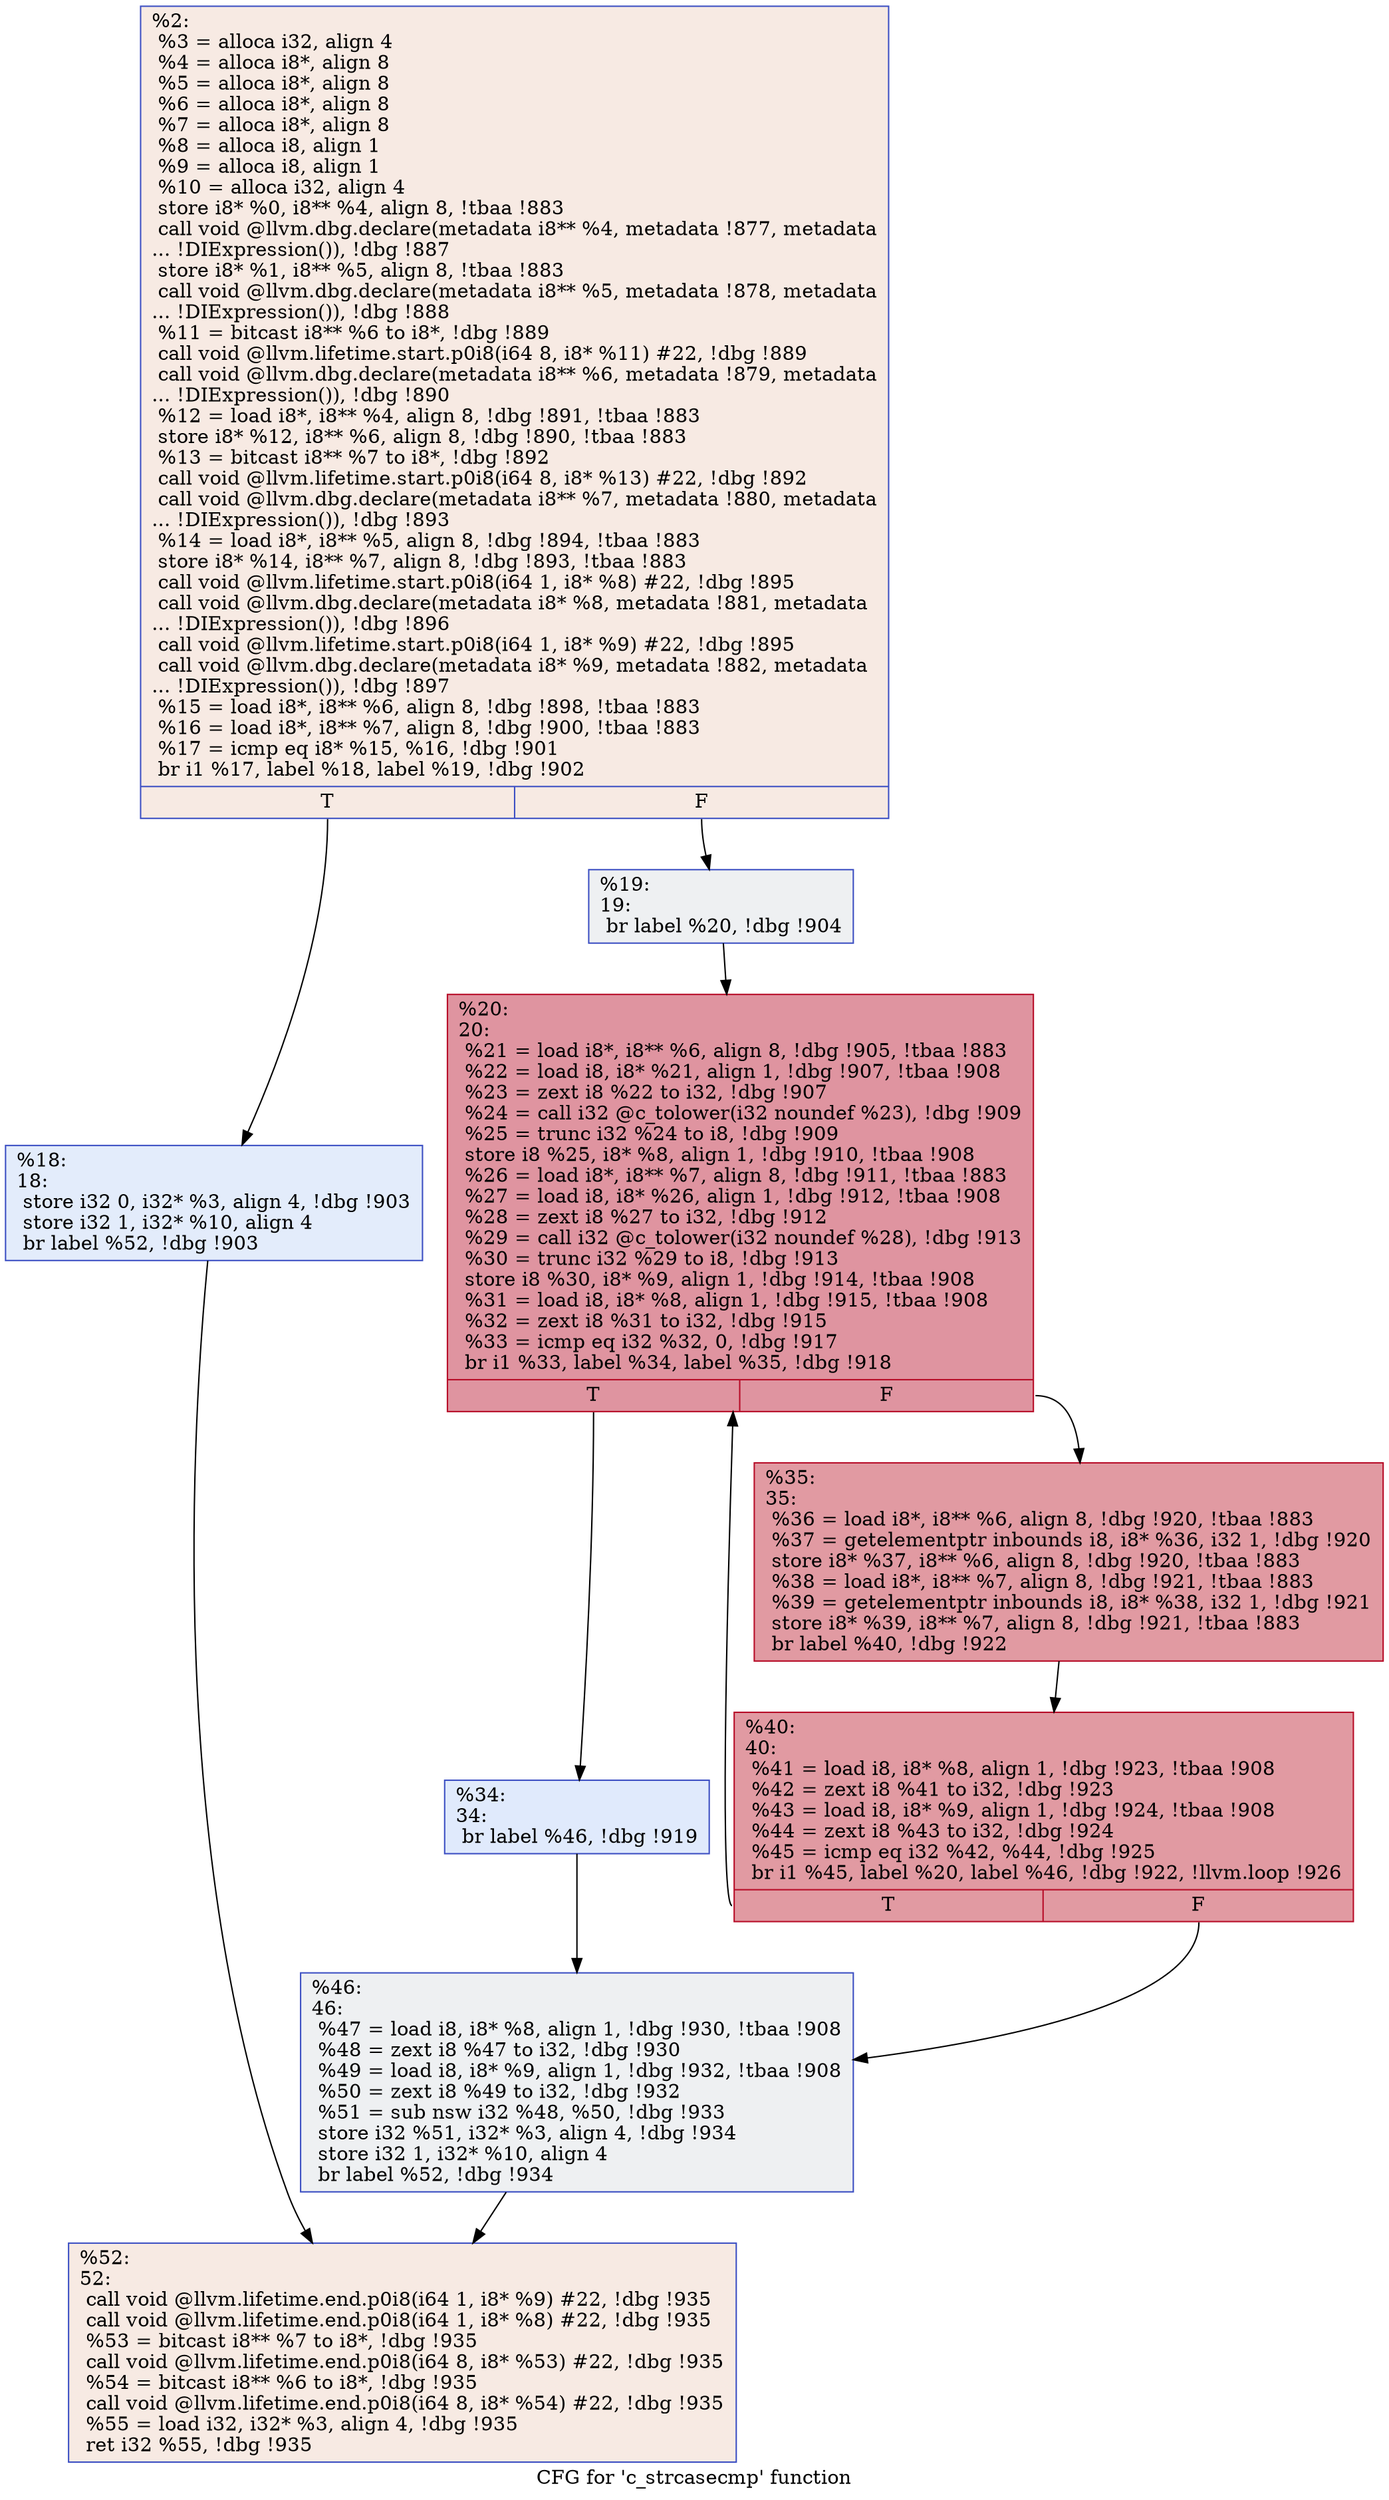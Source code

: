 digraph "CFG for 'c_strcasecmp' function" {
	label="CFG for 'c_strcasecmp' function";

	Node0x14d1080 [shape=record,color="#3d50c3ff", style=filled, fillcolor="#eed0c070",label="{%2:\l  %3 = alloca i32, align 4\l  %4 = alloca i8*, align 8\l  %5 = alloca i8*, align 8\l  %6 = alloca i8*, align 8\l  %7 = alloca i8*, align 8\l  %8 = alloca i8, align 1\l  %9 = alloca i8, align 1\l  %10 = alloca i32, align 4\l  store i8* %0, i8** %4, align 8, !tbaa !883\l  call void @llvm.dbg.declare(metadata i8** %4, metadata !877, metadata\l... !DIExpression()), !dbg !887\l  store i8* %1, i8** %5, align 8, !tbaa !883\l  call void @llvm.dbg.declare(metadata i8** %5, metadata !878, metadata\l... !DIExpression()), !dbg !888\l  %11 = bitcast i8** %6 to i8*, !dbg !889\l  call void @llvm.lifetime.start.p0i8(i64 8, i8* %11) #22, !dbg !889\l  call void @llvm.dbg.declare(metadata i8** %6, metadata !879, metadata\l... !DIExpression()), !dbg !890\l  %12 = load i8*, i8** %4, align 8, !dbg !891, !tbaa !883\l  store i8* %12, i8** %6, align 8, !dbg !890, !tbaa !883\l  %13 = bitcast i8** %7 to i8*, !dbg !892\l  call void @llvm.lifetime.start.p0i8(i64 8, i8* %13) #22, !dbg !892\l  call void @llvm.dbg.declare(metadata i8** %7, metadata !880, metadata\l... !DIExpression()), !dbg !893\l  %14 = load i8*, i8** %5, align 8, !dbg !894, !tbaa !883\l  store i8* %14, i8** %7, align 8, !dbg !893, !tbaa !883\l  call void @llvm.lifetime.start.p0i8(i64 1, i8* %8) #22, !dbg !895\l  call void @llvm.dbg.declare(metadata i8* %8, metadata !881, metadata\l... !DIExpression()), !dbg !896\l  call void @llvm.lifetime.start.p0i8(i64 1, i8* %9) #22, !dbg !895\l  call void @llvm.dbg.declare(metadata i8* %9, metadata !882, metadata\l... !DIExpression()), !dbg !897\l  %15 = load i8*, i8** %6, align 8, !dbg !898, !tbaa !883\l  %16 = load i8*, i8** %7, align 8, !dbg !900, !tbaa !883\l  %17 = icmp eq i8* %15, %16, !dbg !901\l  br i1 %17, label %18, label %19, !dbg !902\l|{<s0>T|<s1>F}}"];
	Node0x14d1080:s0 -> Node0x14d10d0;
	Node0x14d1080:s1 -> Node0x14d1120;
	Node0x14d10d0 [shape=record,color="#3d50c3ff", style=filled, fillcolor="#bfd3f670",label="{%18:\l18:                                               \l  store i32 0, i32* %3, align 4, !dbg !903\l  store i32 1, i32* %10, align 4\l  br label %52, !dbg !903\l}"];
	Node0x14d10d0 -> Node0x14d1300;
	Node0x14d1120 [shape=record,color="#3d50c3ff", style=filled, fillcolor="#d9dce170",label="{%19:\l19:                                               \l  br label %20, !dbg !904\l}"];
	Node0x14d1120 -> Node0x14d1170;
	Node0x14d1170 [shape=record,color="#b70d28ff", style=filled, fillcolor="#b70d2870",label="{%20:\l20:                                               \l  %21 = load i8*, i8** %6, align 8, !dbg !905, !tbaa !883\l  %22 = load i8, i8* %21, align 1, !dbg !907, !tbaa !908\l  %23 = zext i8 %22 to i32, !dbg !907\l  %24 = call i32 @c_tolower(i32 noundef %23), !dbg !909\l  %25 = trunc i32 %24 to i8, !dbg !909\l  store i8 %25, i8* %8, align 1, !dbg !910, !tbaa !908\l  %26 = load i8*, i8** %7, align 8, !dbg !911, !tbaa !883\l  %27 = load i8, i8* %26, align 1, !dbg !912, !tbaa !908\l  %28 = zext i8 %27 to i32, !dbg !912\l  %29 = call i32 @c_tolower(i32 noundef %28), !dbg !913\l  %30 = trunc i32 %29 to i8, !dbg !913\l  store i8 %30, i8* %9, align 1, !dbg !914, !tbaa !908\l  %31 = load i8, i8* %8, align 1, !dbg !915, !tbaa !908\l  %32 = zext i8 %31 to i32, !dbg !915\l  %33 = icmp eq i32 %32, 0, !dbg !917\l  br i1 %33, label %34, label %35, !dbg !918\l|{<s0>T|<s1>F}}"];
	Node0x14d1170:s0 -> Node0x14d11c0;
	Node0x14d1170:s1 -> Node0x14d1210;
	Node0x14d11c0 [shape=record,color="#3d50c3ff", style=filled, fillcolor="#b9d0f970",label="{%34:\l34:                                               \l  br label %46, !dbg !919\l}"];
	Node0x14d11c0 -> Node0x14d12b0;
	Node0x14d1210 [shape=record,color="#b70d28ff", style=filled, fillcolor="#bb1b2c70",label="{%35:\l35:                                               \l  %36 = load i8*, i8** %6, align 8, !dbg !920, !tbaa !883\l  %37 = getelementptr inbounds i8, i8* %36, i32 1, !dbg !920\l  store i8* %37, i8** %6, align 8, !dbg !920, !tbaa !883\l  %38 = load i8*, i8** %7, align 8, !dbg !921, !tbaa !883\l  %39 = getelementptr inbounds i8, i8* %38, i32 1, !dbg !921\l  store i8* %39, i8** %7, align 8, !dbg !921, !tbaa !883\l  br label %40, !dbg !922\l}"];
	Node0x14d1210 -> Node0x14d1260;
	Node0x14d1260 [shape=record,color="#b70d28ff", style=filled, fillcolor="#bb1b2c70",label="{%40:\l40:                                               \l  %41 = load i8, i8* %8, align 1, !dbg !923, !tbaa !908\l  %42 = zext i8 %41 to i32, !dbg !923\l  %43 = load i8, i8* %9, align 1, !dbg !924, !tbaa !908\l  %44 = zext i8 %43 to i32, !dbg !924\l  %45 = icmp eq i32 %42, %44, !dbg !925\l  br i1 %45, label %20, label %46, !dbg !922, !llvm.loop !926\l|{<s0>T|<s1>F}}"];
	Node0x14d1260:s0 -> Node0x14d1170;
	Node0x14d1260:s1 -> Node0x14d12b0;
	Node0x14d12b0 [shape=record,color="#3d50c3ff", style=filled, fillcolor="#d9dce170",label="{%46:\l46:                                               \l  %47 = load i8, i8* %8, align 1, !dbg !930, !tbaa !908\l  %48 = zext i8 %47 to i32, !dbg !930\l  %49 = load i8, i8* %9, align 1, !dbg !932, !tbaa !908\l  %50 = zext i8 %49 to i32, !dbg !932\l  %51 = sub nsw i32 %48, %50, !dbg !933\l  store i32 %51, i32* %3, align 4, !dbg !934\l  store i32 1, i32* %10, align 4\l  br label %52, !dbg !934\l}"];
	Node0x14d12b0 -> Node0x14d1300;
	Node0x14d1300 [shape=record,color="#3d50c3ff", style=filled, fillcolor="#eed0c070",label="{%52:\l52:                                               \l  call void @llvm.lifetime.end.p0i8(i64 1, i8* %9) #22, !dbg !935\l  call void @llvm.lifetime.end.p0i8(i64 1, i8* %8) #22, !dbg !935\l  %53 = bitcast i8** %7 to i8*, !dbg !935\l  call void @llvm.lifetime.end.p0i8(i64 8, i8* %53) #22, !dbg !935\l  %54 = bitcast i8** %6 to i8*, !dbg !935\l  call void @llvm.lifetime.end.p0i8(i64 8, i8* %54) #22, !dbg !935\l  %55 = load i32, i32* %3, align 4, !dbg !935\l  ret i32 %55, !dbg !935\l}"];
}
